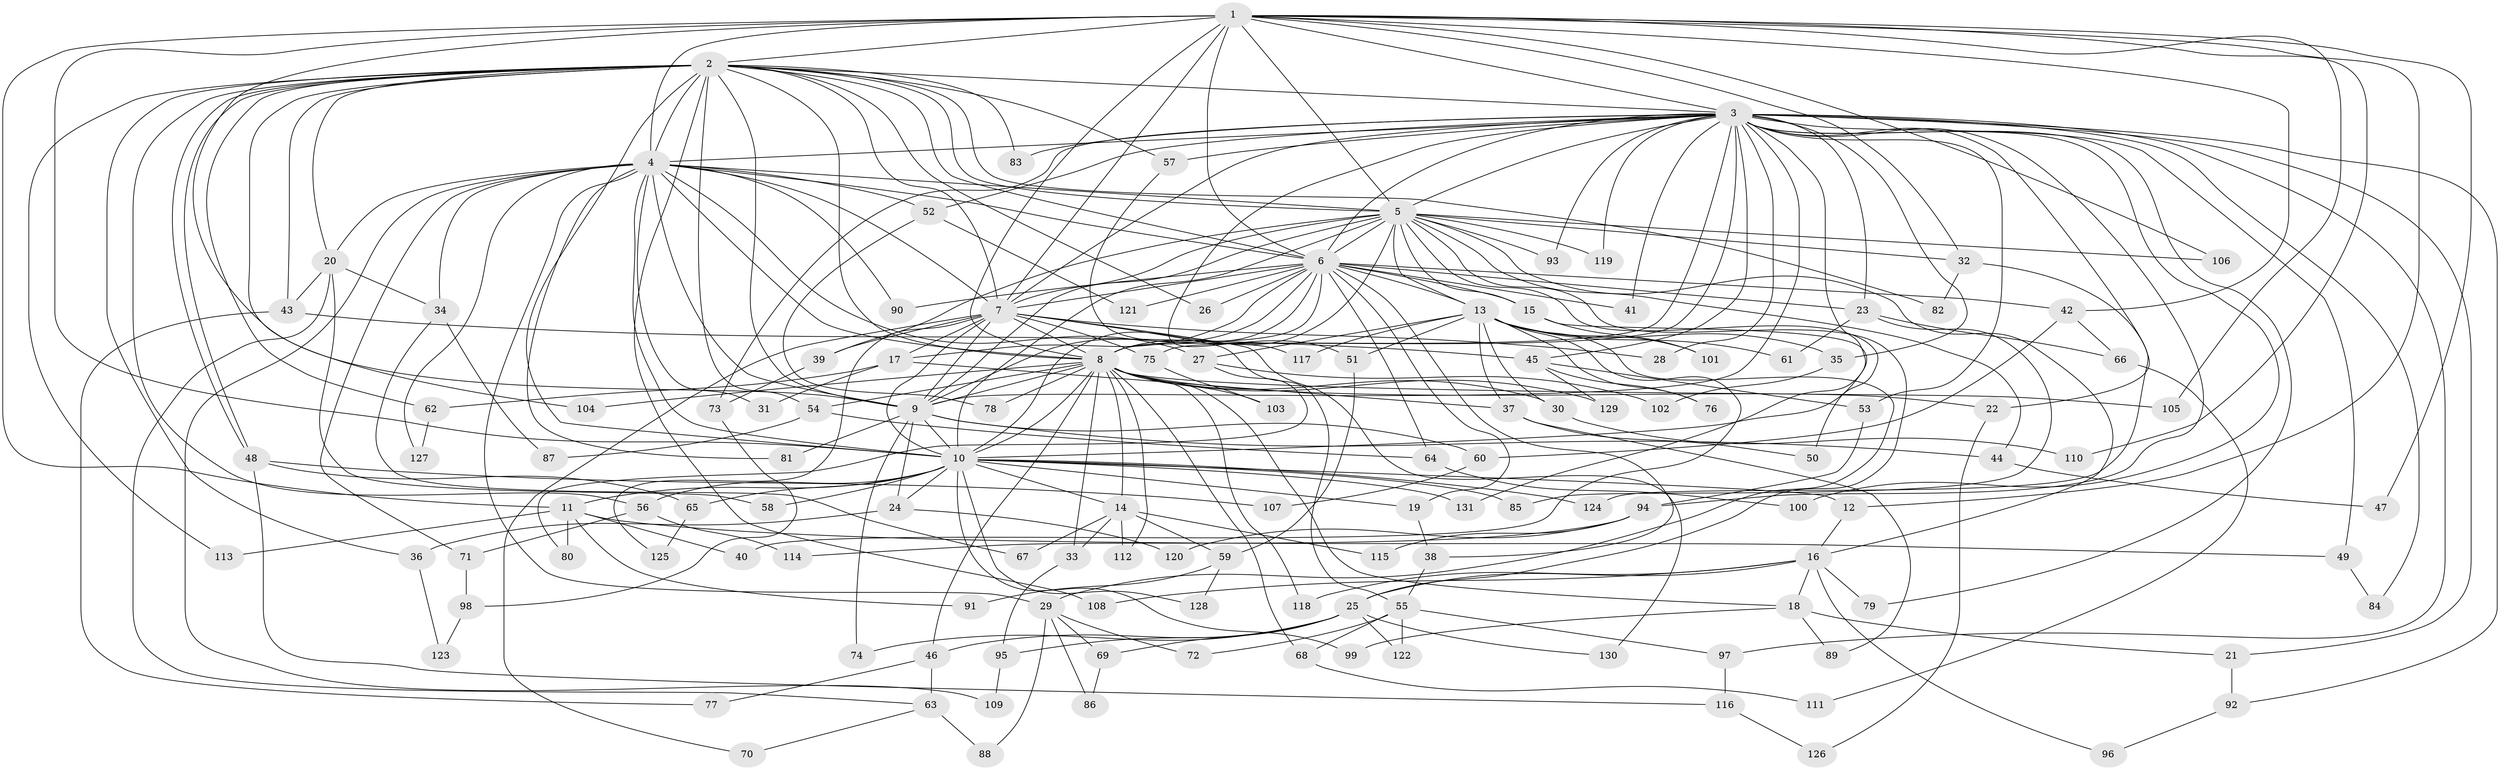 // coarse degree distribution, {16: 0.010416666666666666, 25: 0.020833333333333332, 32: 0.010416666666666666, 17: 0.020833333333333332, 19: 0.020833333333333332, 13: 0.010416666666666666, 20: 0.010416666666666666, 7: 0.03125, 3: 0.22916666666666666, 15: 0.010416666666666666, 11: 0.010416666666666666, 5: 0.010416666666666666, 6: 0.03125, 4: 0.11458333333333333, 10: 0.010416666666666666, 2: 0.4375, 1: 0.010416666666666666}
// Generated by graph-tools (version 1.1) at 2025/41/03/06/25 10:41:41]
// undirected, 131 vertices, 287 edges
graph export_dot {
graph [start="1"]
  node [color=gray90,style=filled];
  1;
  2;
  3;
  4;
  5;
  6;
  7;
  8;
  9;
  10;
  11;
  12;
  13;
  14;
  15;
  16;
  17;
  18;
  19;
  20;
  21;
  22;
  23;
  24;
  25;
  26;
  27;
  28;
  29;
  30;
  31;
  32;
  33;
  34;
  35;
  36;
  37;
  38;
  39;
  40;
  41;
  42;
  43;
  44;
  45;
  46;
  47;
  48;
  49;
  50;
  51;
  52;
  53;
  54;
  55;
  56;
  57;
  58;
  59;
  60;
  61;
  62;
  63;
  64;
  65;
  66;
  67;
  68;
  69;
  70;
  71;
  72;
  73;
  74;
  75;
  76;
  77;
  78;
  79;
  80;
  81;
  82;
  83;
  84;
  85;
  86;
  87;
  88;
  89;
  90;
  91;
  92;
  93;
  94;
  95;
  96;
  97;
  98;
  99;
  100;
  101;
  102;
  103;
  104;
  105;
  106;
  107;
  108;
  109;
  110;
  111;
  112;
  113;
  114;
  115;
  116;
  117;
  118;
  119;
  120;
  121;
  122;
  123;
  124;
  125;
  126;
  127;
  128;
  129;
  130;
  131;
  1 -- 2;
  1 -- 3;
  1 -- 4;
  1 -- 5;
  1 -- 6;
  1 -- 7;
  1 -- 8;
  1 -- 9;
  1 -- 10;
  1 -- 11;
  1 -- 12;
  1 -- 32;
  1 -- 42;
  1 -- 47;
  1 -- 105;
  1 -- 106;
  1 -- 110;
  2 -- 3;
  2 -- 4;
  2 -- 5;
  2 -- 6;
  2 -- 7;
  2 -- 8;
  2 -- 9;
  2 -- 10;
  2 -- 20;
  2 -- 26;
  2 -- 36;
  2 -- 43;
  2 -- 48;
  2 -- 48;
  2 -- 54;
  2 -- 56;
  2 -- 57;
  2 -- 62;
  2 -- 82;
  2 -- 83;
  2 -- 104;
  2 -- 108;
  2 -- 113;
  3 -- 4;
  3 -- 5;
  3 -- 6;
  3 -- 7;
  3 -- 8;
  3 -- 9;
  3 -- 10;
  3 -- 21;
  3 -- 22;
  3 -- 23;
  3 -- 28;
  3 -- 35;
  3 -- 41;
  3 -- 45;
  3 -- 49;
  3 -- 51;
  3 -- 52;
  3 -- 53;
  3 -- 57;
  3 -- 73;
  3 -- 75;
  3 -- 79;
  3 -- 83;
  3 -- 84;
  3 -- 92;
  3 -- 93;
  3 -- 94;
  3 -- 97;
  3 -- 100;
  3 -- 119;
  4 -- 5;
  4 -- 6;
  4 -- 7;
  4 -- 8;
  4 -- 9;
  4 -- 10;
  4 -- 20;
  4 -- 27;
  4 -- 29;
  4 -- 31;
  4 -- 34;
  4 -- 52;
  4 -- 71;
  4 -- 81;
  4 -- 90;
  4 -- 109;
  4 -- 127;
  5 -- 6;
  5 -- 7;
  5 -- 8;
  5 -- 9;
  5 -- 10;
  5 -- 13;
  5 -- 15;
  5 -- 16;
  5 -- 25;
  5 -- 32;
  5 -- 39;
  5 -- 44;
  5 -- 50;
  5 -- 93;
  5 -- 106;
  5 -- 119;
  6 -- 7;
  6 -- 8;
  6 -- 9;
  6 -- 10;
  6 -- 13;
  6 -- 15;
  6 -- 17;
  6 -- 19;
  6 -- 23;
  6 -- 26;
  6 -- 38;
  6 -- 41;
  6 -- 42;
  6 -- 64;
  6 -- 90;
  6 -- 121;
  7 -- 8;
  7 -- 9;
  7 -- 10;
  7 -- 17;
  7 -- 28;
  7 -- 39;
  7 -- 55;
  7 -- 70;
  7 -- 75;
  7 -- 125;
  7 -- 130;
  8 -- 9;
  8 -- 10;
  8 -- 14;
  8 -- 18;
  8 -- 22;
  8 -- 30;
  8 -- 33;
  8 -- 46;
  8 -- 54;
  8 -- 68;
  8 -- 78;
  8 -- 103;
  8 -- 104;
  8 -- 105;
  8 -- 112;
  8 -- 118;
  8 -- 129;
  9 -- 10;
  9 -- 24;
  9 -- 44;
  9 -- 60;
  9 -- 74;
  9 -- 81;
  10 -- 11;
  10 -- 12;
  10 -- 14;
  10 -- 19;
  10 -- 24;
  10 -- 56;
  10 -- 58;
  10 -- 65;
  10 -- 85;
  10 -- 99;
  10 -- 124;
  10 -- 128;
  10 -- 131;
  11 -- 40;
  11 -- 49;
  11 -- 80;
  11 -- 91;
  11 -- 113;
  12 -- 16;
  13 -- 27;
  13 -- 29;
  13 -- 30;
  13 -- 35;
  13 -- 37;
  13 -- 40;
  13 -- 51;
  13 -- 61;
  13 -- 76;
  13 -- 101;
  13 -- 117;
  14 -- 33;
  14 -- 59;
  14 -- 67;
  14 -- 112;
  14 -- 115;
  15 -- 101;
  15 -- 131;
  16 -- 18;
  16 -- 25;
  16 -- 79;
  16 -- 96;
  16 -- 108;
  16 -- 118;
  17 -- 31;
  17 -- 37;
  17 -- 62;
  18 -- 21;
  18 -- 89;
  18 -- 99;
  19 -- 38;
  20 -- 34;
  20 -- 43;
  20 -- 58;
  20 -- 63;
  21 -- 92;
  22 -- 126;
  23 -- 61;
  23 -- 66;
  23 -- 85;
  24 -- 36;
  24 -- 120;
  25 -- 46;
  25 -- 69;
  25 -- 74;
  25 -- 95;
  25 -- 122;
  25 -- 130;
  27 -- 80;
  27 -- 102;
  29 -- 69;
  29 -- 72;
  29 -- 86;
  29 -- 88;
  30 -- 110;
  32 -- 82;
  32 -- 124;
  33 -- 95;
  34 -- 67;
  34 -- 87;
  35 -- 102;
  36 -- 123;
  37 -- 50;
  37 -- 89;
  38 -- 55;
  39 -- 73;
  42 -- 60;
  42 -- 66;
  43 -- 45;
  43 -- 77;
  44 -- 47;
  45 -- 53;
  45 -- 76;
  45 -- 129;
  46 -- 63;
  46 -- 77;
  48 -- 65;
  48 -- 107;
  48 -- 116;
  49 -- 84;
  51 -- 59;
  52 -- 78;
  52 -- 121;
  53 -- 94;
  54 -- 64;
  54 -- 87;
  55 -- 68;
  55 -- 72;
  55 -- 97;
  55 -- 122;
  56 -- 71;
  56 -- 114;
  57 -- 117;
  59 -- 91;
  59 -- 128;
  60 -- 107;
  62 -- 127;
  63 -- 70;
  63 -- 88;
  64 -- 100;
  65 -- 125;
  66 -- 111;
  68 -- 111;
  69 -- 86;
  71 -- 98;
  73 -- 98;
  75 -- 103;
  92 -- 96;
  94 -- 114;
  94 -- 115;
  94 -- 120;
  95 -- 109;
  97 -- 116;
  98 -- 123;
  116 -- 126;
}
